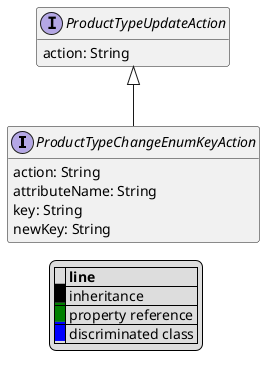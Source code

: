@startuml

hide empty fields
hide empty methods
legend
|= |= line |
|<back:black>   </back>| inheritance |
|<back:green>   </back>| property reference |
|<back:blue>   </back>| discriminated class |
endlegend
interface ProductTypeChangeEnumKeyAction [[ProductTypeChangeEnumKeyAction.svg]] extends ProductTypeUpdateAction {
    action: String
    attributeName: String
    key: String
    newKey: String
}
interface ProductTypeUpdateAction [[ProductTypeUpdateAction.svg]]  {
    action: String
}





@enduml
